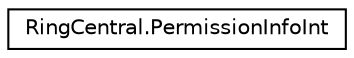 digraph "Graphical Class Hierarchy"
{
 // LATEX_PDF_SIZE
  edge [fontname="Helvetica",fontsize="10",labelfontname="Helvetica",labelfontsize="10"];
  node [fontname="Helvetica",fontsize="10",shape=record];
  rankdir="LR";
  Node0 [label="RingCentral.PermissionInfoInt",height=0.2,width=0.4,color="black", fillcolor="white", style="filled",URL="$classRingCentral_1_1PermissionInfoInt.html",tooltip="International Calling permission"];
}
